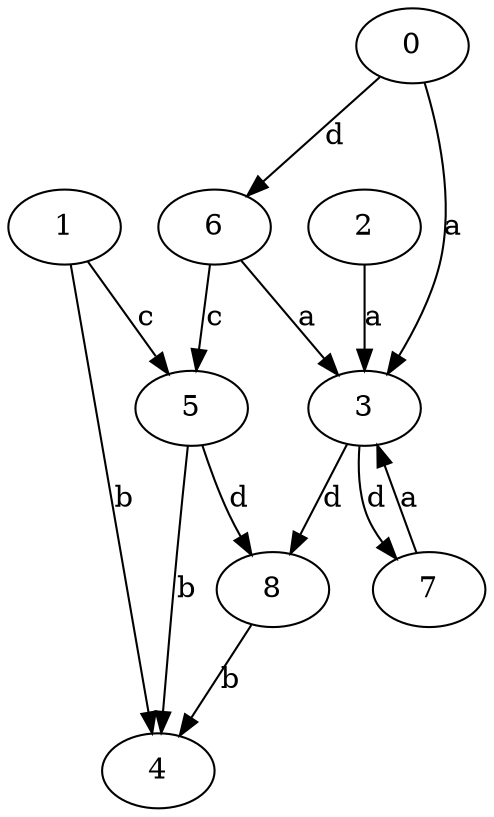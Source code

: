 strict digraph  {
1;
2;
3;
4;
5;
6;
0;
7;
8;
1 -> 4  [label=b];
1 -> 5  [label=c];
2 -> 3  [label=a];
3 -> 7  [label=d];
3 -> 8  [label=d];
5 -> 4  [label=b];
5 -> 8  [label=d];
6 -> 3  [label=a];
6 -> 5  [label=c];
0 -> 3  [label=a];
0 -> 6  [label=d];
7 -> 3  [label=a];
8 -> 4  [label=b];
}
